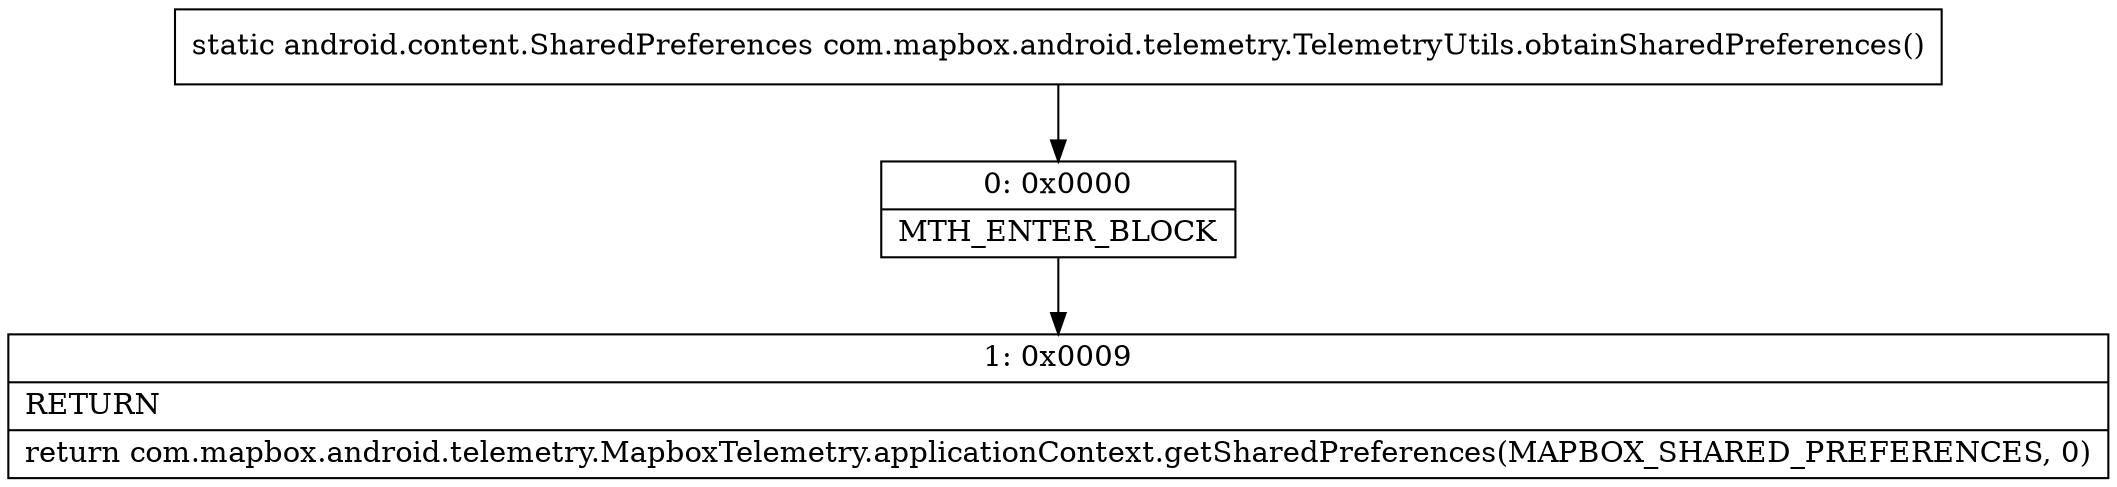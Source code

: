 digraph "CFG forcom.mapbox.android.telemetry.TelemetryUtils.obtainSharedPreferences()Landroid\/content\/SharedPreferences;" {
Node_0 [shape=record,label="{0\:\ 0x0000|MTH_ENTER_BLOCK\l}"];
Node_1 [shape=record,label="{1\:\ 0x0009|RETURN\l|return com.mapbox.android.telemetry.MapboxTelemetry.applicationContext.getSharedPreferences(MAPBOX_SHARED_PREFERENCES, 0)\l}"];
MethodNode[shape=record,label="{static android.content.SharedPreferences com.mapbox.android.telemetry.TelemetryUtils.obtainSharedPreferences() }"];
MethodNode -> Node_0;
Node_0 -> Node_1;
}

